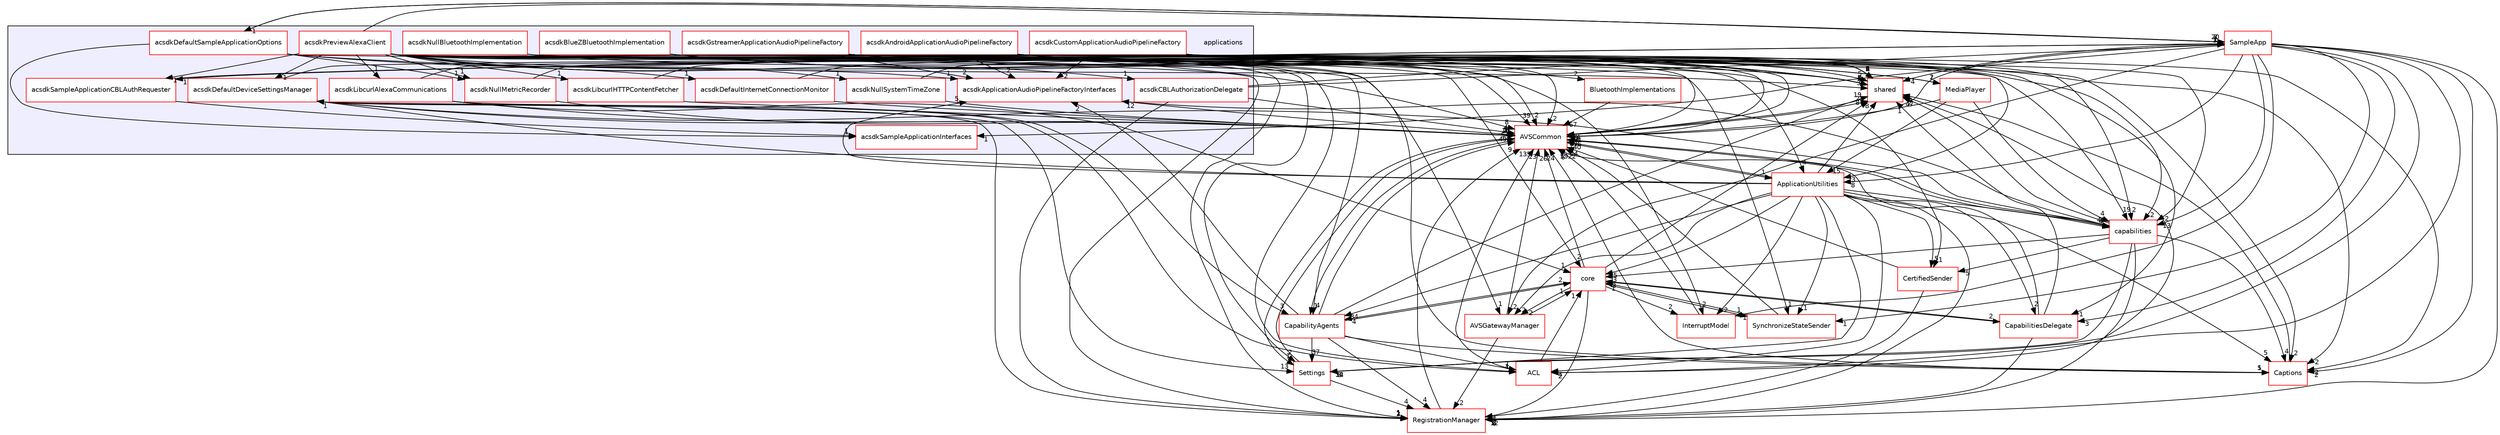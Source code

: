digraph "/workplace/avs-device-sdk/applications" {
  compound=true
  node [ fontsize="10", fontname="Helvetica"];
  edge [ labelfontsize="10", labelfontname="Helvetica"];
  subgraph clusterdir_a6e4fee11f07c3b70486e88fe92cbbdc {
    graph [ bgcolor="#eeeeff", pencolor="black", label="" URL="dir_a6e4fee11f07c3b70486e88fe92cbbdc.html"];
    dir_a6e4fee11f07c3b70486e88fe92cbbdc [shape=plaintext label="applications"];
    dir_1cf53dd7f9966fe965530490bbad7057 [shape=box label="acsdkAndroidApplicationAudioPipelineFactory" color="red" fillcolor="white" style="filled" URL="dir_1cf53dd7f9966fe965530490bbad7057.html"];
    dir_5f7911d5aff7f3db61b81ea8d608701d [shape=box label="acsdkApplicationAudioPipelineFactoryInterfaces" color="red" fillcolor="white" style="filled" URL="dir_5f7911d5aff7f3db61b81ea8d608701d.html"];
    dir_6da513a35088d741074cab6b43d8e3f8 [shape=box label="acsdkBlueZBluetoothImplementation" color="red" fillcolor="white" style="filled" URL="dir_6da513a35088d741074cab6b43d8e3f8.html"];
    dir_364238d3763c18b6eab649c7e2690a5f [shape=box label="acsdkCBLAuthorizationDelegate" color="red" fillcolor="white" style="filled" URL="dir_364238d3763c18b6eab649c7e2690a5f.html"];
    dir_4db2804b83eeb6f824df12177a969a77 [shape=box label="acsdkCustomApplicationAudioPipelineFactory" color="red" fillcolor="white" style="filled" URL="dir_4db2804b83eeb6f824df12177a969a77.html"];
    dir_71f5bfcd0a5bab77daf39416ebe479fc [shape=box label="acsdkDefaultDeviceSettingsManager" color="red" fillcolor="white" style="filled" URL="dir_71f5bfcd0a5bab77daf39416ebe479fc.html"];
    dir_2b1324aab7372507d5b1023e15ff82ed [shape=box label="acsdkDefaultInternetConnectionMonitor" color="red" fillcolor="white" style="filled" URL="dir_2b1324aab7372507d5b1023e15ff82ed.html"];
    dir_d6da89875b90c7534db985b27b13c6a1 [shape=box label="acsdkDefaultSampleApplicationOptions" color="red" fillcolor="white" style="filled" URL="dir_d6da89875b90c7534db985b27b13c6a1.html"];
    dir_c1b37f1635fc8a7f15912cfd50e93f5b [shape=box label="acsdkGstreamerApplicationAudioPipelineFactory" color="red" fillcolor="white" style="filled" URL="dir_c1b37f1635fc8a7f15912cfd50e93f5b.html"];
    dir_dd3a3f4bad9cc2f3e4d0c1debdf7be7c [shape=box label="acsdkLibcurlAlexaCommunications" color="red" fillcolor="white" style="filled" URL="dir_dd3a3f4bad9cc2f3e4d0c1debdf7be7c.html"];
    dir_3331e98c94e2b3a45d3ee3dc3c4ccbde [shape=box label="acsdkLibcurlHTTPContentFetcher" color="red" fillcolor="white" style="filled" URL="dir_3331e98c94e2b3a45d3ee3dc3c4ccbde.html"];
    dir_e02d16e41de87394e4c037287f420699 [shape=box label="acsdkNullBluetoothImplementation" color="red" fillcolor="white" style="filled" URL="dir_e02d16e41de87394e4c037287f420699.html"];
    dir_3173ae89296cd01bbdb6a501d675bdf6 [shape=box label="acsdkNullMetricRecorder" color="red" fillcolor="white" style="filled" URL="dir_3173ae89296cd01bbdb6a501d675bdf6.html"];
    dir_173ea26d5505b4a0e92ec4de82bbd352 [shape=box label="acsdkNullSystemTimeZone" color="red" fillcolor="white" style="filled" URL="dir_173ea26d5505b4a0e92ec4de82bbd352.html"];
    dir_62711260edc4e066c7f76e6799d8392c [shape=box label="acsdkPreviewAlexaClient" color="red" fillcolor="white" style="filled" URL="dir_62711260edc4e066c7f76e6799d8392c.html"];
    dir_9ccf9315b0a27650f0f760a264808e11 [shape=box label="acsdkSampleApplicationCBLAuthRequester" color="red" fillcolor="white" style="filled" URL="dir_9ccf9315b0a27650f0f760a264808e11.html"];
    dir_0c573f6f99f98abb37dc81ba5bc6038c [shape=box label="acsdkSampleApplicationInterfaces" color="red" fillcolor="white" style="filled" URL="dir_0c573f6f99f98abb37dc81ba5bc6038c.html"];
  }
  dir_9982052f7ce695d12571567315b2fafa [shape=box label="shared" fillcolor="white" style="filled" color="red" URL="dir_9982052f7ce695d12571567315b2fafa.html"];
  dir_69fa8d0f4fee2820ffc8601fbf428b42 [shape=box label="SampleApp" fillcolor="white" style="filled" color="red" URL="dir_69fa8d0f4fee2820ffc8601fbf428b42.html"];
  dir_748b5abbb33df61eda67007924a1a0cb [shape=box label="ApplicationUtilities" fillcolor="white" style="filled" color="red" URL="dir_748b5abbb33df61eda67007924a1a0cb.html"];
  dir_7cf910bd1d7603f12ef47ff650cec893 [shape=box label="CapabilityAgents" fillcolor="white" style="filled" color="red" URL="dir_7cf910bd1d7603f12ef47ff650cec893.html"];
  dir_de0e77330fd0ab33359e90b501923c8e [shape=box label="Captions" fillcolor="white" style="filled" color="red" URL="dir_de0e77330fd0ab33359e90b501923c8e.html"];
  dir_cf27311ab9f4263eef70b28364b95692 [shape=box label="CertifiedSender" fillcolor="white" style="filled" color="red" URL="dir_cf27311ab9f4263eef70b28364b95692.html"];
  dir_9d34932954f3d83257e5e12e3f421a72 [shape=box label="MediaPlayer" fillcolor="white" style="filled" color="red" URL="dir_9d34932954f3d83257e5e12e3f421a72.html"];
  dir_8ae0dd75af039a94f4269584fb8eef13 [shape=box label="Settings" fillcolor="white" style="filled" color="red" URL="dir_8ae0dd75af039a94f4269584fb8eef13.html"];
  dir_b1dfedc9efa610ba8c818c30206ff41f [shape=box label="ACL" fillcolor="white" style="filled" color="red" URL="dir_b1dfedc9efa610ba8c818c30206ff41f.html"];
  dir_13e65effb2bde530b17b3d5eefcd0266 [shape=box label="AVSCommon" fillcolor="white" style="filled" color="red" URL="dir_13e65effb2bde530b17b3d5eefcd0266.html"];
  dir_b14333b5607b47fe7356eaa790107bd3 [shape=box label="RegistrationManager" fillcolor="white" style="filled" color="red" URL="dir_b14333b5607b47fe7356eaa790107bd3.html"];
  dir_393484519c59ac99088674c9b5ebc5b9 [shape=box label="AVSGatewayManager" fillcolor="white" style="filled" color="red" URL="dir_393484519c59ac99088674c9b5ebc5b9.html"];
  dir_4270bfced15e0e73154b13468c7c9ad9 [shape=box label="core" fillcolor="white" style="filled" color="red" URL="dir_4270bfced15e0e73154b13468c7c9ad9.html"];
  dir_1da5878b5eab0954316ec5377b4b3029 [shape=box label="InterruptModel" fillcolor="white" style="filled" color="red" URL="dir_1da5878b5eab0954316ec5377b4b3029.html"];
  dir_55f1e16e469d547c636a522dac21b8a1 [shape=box label="capabilities" fillcolor="white" style="filled" color="red" URL="dir_55f1e16e469d547c636a522dac21b8a1.html"];
  dir_3bb03bb8f5c109658007b64753c5da0f [shape=box label="SynchronizeStateSender" fillcolor="white" style="filled" color="red" URL="dir_3bb03bb8f5c109658007b64753c5da0f.html"];
  dir_27114e8c504df5f4609f20f7d28eb6fc [shape=box label="BluetoothImplementations" fillcolor="white" style="filled" color="red" URL="dir_27114e8c504df5f4609f20f7d28eb6fc.html"];
  dir_924a657fe36215a0159270de1b610651 [shape=box label="CapabilitiesDelegate" fillcolor="white" style="filled" color="red" URL="dir_924a657fe36215a0159270de1b610651.html"];
  dir_9982052f7ce695d12571567315b2fafa->dir_13e65effb2bde530b17b3d5eefcd0266 [headlabel="14", labeldistance=1.5 headhref="dir_000549_000017.html"];
  dir_69fa8d0f4fee2820ffc8601fbf428b42->dir_0c573f6f99f98abb37dc81ba5bc6038c [headlabel="1", labeldistance=1.5 headhref="dir_000101_000094.html"];
  dir_69fa8d0f4fee2820ffc8601fbf428b42->dir_9982052f7ce695d12571567315b2fafa [headlabel="4", labeldistance=1.5 headhref="dir_000101_000549.html"];
  dir_69fa8d0f4fee2820ffc8601fbf428b42->dir_748b5abbb33df61eda67007924a1a0cb [headlabel="8", labeldistance=1.5 headhref="dir_000101_000097.html"];
  dir_69fa8d0f4fee2820ffc8601fbf428b42->dir_de0e77330fd0ab33359e90b501923c8e [headlabel="2", labeldistance=1.5 headhref="dir_000101_000400.html"];
  dir_69fa8d0f4fee2820ffc8601fbf428b42->dir_8ae0dd75af039a94f4269584fb8eef13 [headlabel="12", labeldistance=1.5 headhref="dir_000101_000539.html"];
  dir_69fa8d0f4fee2820ffc8601fbf428b42->dir_b1dfedc9efa610ba8c818c30206ff41f [headlabel="2", labeldistance=1.5 headhref="dir_000101_000000.html"];
  dir_69fa8d0f4fee2820ffc8601fbf428b42->dir_13e65effb2bde530b17b3d5eefcd0266 [headlabel="131", labeldistance=1.5 headhref="dir_000101_000017.html"];
  dir_69fa8d0f4fee2820ffc8601fbf428b42->dir_b14333b5607b47fe7356eaa790107bd3 [headlabel="6", labeldistance=1.5 headhref="dir_000101_000524.html"];
  dir_69fa8d0f4fee2820ffc8601fbf428b42->dir_393484519c59ac99088674c9b5ebc5b9 [headlabel="2", labeldistance=1.5 headhref="dir_000101_000229.html"];
  dir_69fa8d0f4fee2820ffc8601fbf428b42->dir_d6da89875b90c7534db985b27b13c6a1 [headlabel="1", labeldistance=1.5 headhref="dir_000101_000066.html"];
  dir_69fa8d0f4fee2820ffc8601fbf428b42->dir_1da5878b5eab0954316ec5377b4b3029 [headlabel="1", labeldistance=1.5 headhref="dir_000101_000465.html"];
  dir_69fa8d0f4fee2820ffc8601fbf428b42->dir_55f1e16e469d547c636a522dac21b8a1 [headlabel="13", labeldistance=1.5 headhref="dir_000101_000133.html"];
  dir_69fa8d0f4fee2820ffc8601fbf428b42->dir_3bb03bb8f5c109658007b64753c5da0f [headlabel="1", labeldistance=1.5 headhref="dir_000101_000600.html"];
  dir_69fa8d0f4fee2820ffc8601fbf428b42->dir_924a657fe36215a0159270de1b610651 [headlabel="3", labeldistance=1.5 headhref="dir_000101_000009.html"];
  dir_69fa8d0f4fee2820ffc8601fbf428b42->dir_9ccf9315b0a27650f0f760a264808e11 [headlabel="1", labeldistance=1.5 headhref="dir_000101_000090.html"];
  dir_748b5abbb33df61eda67007924a1a0cb->dir_9982052f7ce695d12571567315b2fafa [headlabel="8", labeldistance=1.5 headhref="dir_000097_000549.html"];
  dir_748b5abbb33df61eda67007924a1a0cb->dir_7cf910bd1d7603f12ef47ff650cec893 [headlabel="34", labeldistance=1.5 headhref="dir_000097_000328.html"];
  dir_748b5abbb33df61eda67007924a1a0cb->dir_71f5bfcd0a5bab77daf39416ebe479fc [headlabel="1", labeldistance=1.5 headhref="dir_000097_000058.html"];
  dir_748b5abbb33df61eda67007924a1a0cb->dir_5f7911d5aff7f3db61b81ea8d608701d [headlabel="5", labeldistance=1.5 headhref="dir_000097_000041.html"];
  dir_748b5abbb33df61eda67007924a1a0cb->dir_de0e77330fd0ab33359e90b501923c8e [headlabel="5", labeldistance=1.5 headhref="dir_000097_000400.html"];
  dir_748b5abbb33df61eda67007924a1a0cb->dir_cf27311ab9f4263eef70b28364b95692 [headlabel="5", labeldistance=1.5 headhref="dir_000097_000415.html"];
  dir_748b5abbb33df61eda67007924a1a0cb->dir_8ae0dd75af039a94f4269584fb8eef13 [headlabel="3", labeldistance=1.5 headhref="dir_000097_000539.html"];
  dir_748b5abbb33df61eda67007924a1a0cb->dir_b1dfedc9efa610ba8c818c30206ff41f [headlabel="4", labeldistance=1.5 headhref="dir_000097_000000.html"];
  dir_748b5abbb33df61eda67007924a1a0cb->dir_13e65effb2bde530b17b3d5eefcd0266 [headlabel="140", labeldistance=1.5 headhref="dir_000097_000017.html"];
  dir_748b5abbb33df61eda67007924a1a0cb->dir_b14333b5607b47fe7356eaa790107bd3 [headlabel="3", labeldistance=1.5 headhref="dir_000097_000524.html"];
  dir_748b5abbb33df61eda67007924a1a0cb->dir_393484519c59ac99088674c9b5ebc5b9 [headlabel="2", labeldistance=1.5 headhref="dir_000097_000229.html"];
  dir_748b5abbb33df61eda67007924a1a0cb->dir_4270bfced15e0e73154b13468c7c9ad9 [headlabel="5", labeldistance=1.5 headhref="dir_000097_000426.html"];
  dir_748b5abbb33df61eda67007924a1a0cb->dir_1da5878b5eab0954316ec5377b4b3029 [headlabel="2", labeldistance=1.5 headhref="dir_000097_000465.html"];
  dir_748b5abbb33df61eda67007924a1a0cb->dir_55f1e16e469d547c636a522dac21b8a1 [headlabel="40", labeldistance=1.5 headhref="dir_000097_000133.html"];
  dir_748b5abbb33df61eda67007924a1a0cb->dir_3bb03bb8f5c109658007b64753c5da0f [headlabel="1", labeldistance=1.5 headhref="dir_000097_000600.html"];
  dir_748b5abbb33df61eda67007924a1a0cb->dir_924a657fe36215a0159270de1b610651 [headlabel="2", labeldistance=1.5 headhref="dir_000097_000009.html"];
  dir_dd3a3f4bad9cc2f3e4d0c1debdf7be7c->dir_9982052f7ce695d12571567315b2fafa [headlabel="6", labeldistance=1.5 headhref="dir_000070_000549.html"];
  dir_dd3a3f4bad9cc2f3e4d0c1debdf7be7c->dir_b1dfedc9efa610ba8c818c30206ff41f [headlabel="4", labeldistance=1.5 headhref="dir_000070_000000.html"];
  dir_dd3a3f4bad9cc2f3e4d0c1debdf7be7c->dir_13e65effb2bde530b17b3d5eefcd0266 [headlabel="7", labeldistance=1.5 headhref="dir_000070_000017.html"];
  dir_dd3a3f4bad9cc2f3e4d0c1debdf7be7c->dir_4270bfced15e0e73154b13468c7c9ad9 [headlabel="1", labeldistance=1.5 headhref="dir_000070_000426.html"];
  dir_7cf910bd1d7603f12ef47ff650cec893->dir_9982052f7ce695d12571567315b2fafa [headlabel="19", labeldistance=1.5 headhref="dir_000328_000549.html"];
  dir_7cf910bd1d7603f12ef47ff650cec893->dir_5f7911d5aff7f3db61b81ea8d608701d [headlabel="2", labeldistance=1.5 headhref="dir_000328_000041.html"];
  dir_7cf910bd1d7603f12ef47ff650cec893->dir_de0e77330fd0ab33359e90b501923c8e [headlabel="5", labeldistance=1.5 headhref="dir_000328_000400.html"];
  dir_7cf910bd1d7603f12ef47ff650cec893->dir_8ae0dd75af039a94f4269584fb8eef13 [headlabel="37", labeldistance=1.5 headhref="dir_000328_000539.html"];
  dir_7cf910bd1d7603f12ef47ff650cec893->dir_b1dfedc9efa610ba8c818c30206ff41f [headlabel="1", labeldistance=1.5 headhref="dir_000328_000000.html"];
  dir_7cf910bd1d7603f12ef47ff650cec893->dir_13e65effb2bde530b17b3d5eefcd0266 [headlabel="498", labeldistance=1.5 headhref="dir_000328_000017.html"];
  dir_7cf910bd1d7603f12ef47ff650cec893->dir_b14333b5607b47fe7356eaa790107bd3 [headlabel="4", labeldistance=1.5 headhref="dir_000328_000524.html"];
  dir_7cf910bd1d7603f12ef47ff650cec893->dir_4270bfced15e0e73154b13468c7c9ad9 [headlabel="2", labeldistance=1.5 headhref="dir_000328_000426.html"];
  dir_364238d3763c18b6eab649c7e2690a5f->dir_9982052f7ce695d12571567315b2fafa [headlabel="3", labeldistance=1.5 headhref="dir_000054_000549.html"];
  dir_364238d3763c18b6eab649c7e2690a5f->dir_69fa8d0f4fee2820ffc8601fbf428b42 [headlabel="3", labeldistance=1.5 headhref="dir_000054_000101.html"];
  dir_364238d3763c18b6eab649c7e2690a5f->dir_13e65effb2bde530b17b3d5eefcd0266 [headlabel="4", labeldistance=1.5 headhref="dir_000054_000017.html"];
  dir_364238d3763c18b6eab649c7e2690a5f->dir_b14333b5607b47fe7356eaa790107bd3 [headlabel="1", labeldistance=1.5 headhref="dir_000054_000524.html"];
  dir_71f5bfcd0a5bab77daf39416ebe479fc->dir_9982052f7ce695d12571567315b2fafa [headlabel="3", labeldistance=1.5 headhref="dir_000058_000549.html"];
  dir_71f5bfcd0a5bab77daf39416ebe479fc->dir_7cf910bd1d7603f12ef47ff650cec893 [headlabel="3", labeldistance=1.5 headhref="dir_000058_000328.html"];
  dir_71f5bfcd0a5bab77daf39416ebe479fc->dir_8ae0dd75af039a94f4269584fb8eef13 [headlabel="13", labeldistance=1.5 headhref="dir_000058_000539.html"];
  dir_71f5bfcd0a5bab77daf39416ebe479fc->dir_13e65effb2bde530b17b3d5eefcd0266 [headlabel="10", labeldistance=1.5 headhref="dir_000058_000017.html"];
  dir_71f5bfcd0a5bab77daf39416ebe479fc->dir_b14333b5607b47fe7356eaa790107bd3 [headlabel="2", labeldistance=1.5 headhref="dir_000058_000524.html"];
  dir_71f5bfcd0a5bab77daf39416ebe479fc->dir_55f1e16e469d547c636a522dac21b8a1 [headlabel="3", labeldistance=1.5 headhref="dir_000058_000133.html"];
  dir_5f7911d5aff7f3db61b81ea8d608701d->dir_13e65effb2bde530b17b3d5eefcd0266 [headlabel="5", labeldistance=1.5 headhref="dir_000041_000017.html"];
  dir_4db2804b83eeb6f824df12177a969a77->dir_9982052f7ce695d12571567315b2fafa [headlabel="5", labeldistance=1.5 headhref="dir_000032_000549.html"];
  dir_4db2804b83eeb6f824df12177a969a77->dir_5f7911d5aff7f3db61b81ea8d608701d [headlabel="2", labeldistance=1.5 headhref="dir_000032_000041.html"];
  dir_4db2804b83eeb6f824df12177a969a77->dir_de0e77330fd0ab33359e90b501923c8e [headlabel="2", labeldistance=1.5 headhref="dir_000032_000400.html"];
  dir_4db2804b83eeb6f824df12177a969a77->dir_13e65effb2bde530b17b3d5eefcd0266 [headlabel="9", labeldistance=1.5 headhref="dir_000032_000017.html"];
  dir_4db2804b83eeb6f824df12177a969a77->dir_55f1e16e469d547c636a522dac21b8a1 [headlabel="2", labeldistance=1.5 headhref="dir_000032_000133.html"];
  dir_de0e77330fd0ab33359e90b501923c8e->dir_9982052f7ce695d12571567315b2fafa [headlabel="4", labeldistance=1.5 headhref="dir_000400_000549.html"];
  dir_de0e77330fd0ab33359e90b501923c8e->dir_13e65effb2bde530b17b3d5eefcd0266 [headlabel="24", labeldistance=1.5 headhref="dir_000400_000017.html"];
  dir_cf27311ab9f4263eef70b28364b95692->dir_13e65effb2bde530b17b3d5eefcd0266 [headlabel="24", labeldistance=1.5 headhref="dir_000415_000017.html"];
  dir_cf27311ab9f4263eef70b28364b95692->dir_b14333b5607b47fe7356eaa790107bd3 [headlabel="5", labeldistance=1.5 headhref="dir_000415_000524.html"];
  dir_9d34932954f3d83257e5e12e3f421a72->dir_748b5abbb33df61eda67007924a1a0cb [headlabel="15", labeldistance=1.5 headhref="dir_000494_000097.html"];
  dir_9d34932954f3d83257e5e12e3f421a72->dir_13e65effb2bde530b17b3d5eefcd0266 [headlabel="78", labeldistance=1.5 headhref="dir_000494_000017.html"];
  dir_9d34932954f3d83257e5e12e3f421a72->dir_55f1e16e469d547c636a522dac21b8a1 [headlabel="4", labeldistance=1.5 headhref="dir_000494_000133.html"];
  dir_8ae0dd75af039a94f4269584fb8eef13->dir_13e65effb2bde530b17b3d5eefcd0266 [headlabel="54", labeldistance=1.5 headhref="dir_000539_000017.html"];
  dir_8ae0dd75af039a94f4269584fb8eef13->dir_b14333b5607b47fe7356eaa790107bd3 [headlabel="4", labeldistance=1.5 headhref="dir_000539_000524.html"];
  dir_b1dfedc9efa610ba8c818c30206ff41f->dir_9982052f7ce695d12571567315b2fafa [headlabel="2", labeldistance=1.5 headhref="dir_000000_000549.html"];
  dir_b1dfedc9efa610ba8c818c30206ff41f->dir_13e65effb2bde530b17b3d5eefcd0266 [headlabel="135", labeldistance=1.5 headhref="dir_000000_000017.html"];
  dir_b1dfedc9efa610ba8c818c30206ff41f->dir_4270bfced15e0e73154b13468c7c9ad9 [headlabel="1", labeldistance=1.5 headhref="dir_000000_000426.html"];
  dir_2b1324aab7372507d5b1023e15ff82ed->dir_9982052f7ce695d12571567315b2fafa [headlabel="2", labeldistance=1.5 headhref="dir_000062_000549.html"];
  dir_2b1324aab7372507d5b1023e15ff82ed->dir_13e65effb2bde530b17b3d5eefcd0266 [headlabel="3", labeldistance=1.5 headhref="dir_000062_000017.html"];
  dir_13e65effb2bde530b17b3d5eefcd0266->dir_9982052f7ce695d12571567315b2fafa [headlabel="2", labeldistance=1.5 headhref="dir_000017_000549.html"];
  dir_13e65effb2bde530b17b3d5eefcd0266->dir_748b5abbb33df61eda67007924a1a0cb [headlabel="1", labeldistance=1.5 headhref="dir_000017_000097.html"];
  dir_13e65effb2bde530b17b3d5eefcd0266->dir_7cf910bd1d7603f12ef47ff650cec893 [headlabel="1", labeldistance=1.5 headhref="dir_000017_000328.html"];
  dir_13e65effb2bde530b17b3d5eefcd0266->dir_8ae0dd75af039a94f4269584fb8eef13 [headlabel="1", labeldistance=1.5 headhref="dir_000017_000539.html"];
  dir_13e65effb2bde530b17b3d5eefcd0266->dir_55f1e16e469d547c636a522dac21b8a1 [headlabel="4", labeldistance=1.5 headhref="dir_000017_000133.html"];
  dir_1cf53dd7f9966fe965530490bbad7057->dir_9982052f7ce695d12571567315b2fafa [headlabel="5", labeldistance=1.5 headhref="dir_000029_000549.html"];
  dir_1cf53dd7f9966fe965530490bbad7057->dir_748b5abbb33df61eda67007924a1a0cb [headlabel="3", labeldistance=1.5 headhref="dir_000029_000097.html"];
  dir_1cf53dd7f9966fe965530490bbad7057->dir_5f7911d5aff7f3db61b81ea8d608701d [headlabel="2", labeldistance=1.5 headhref="dir_000029_000041.html"];
  dir_1cf53dd7f9966fe965530490bbad7057->dir_de0e77330fd0ab33359e90b501923c8e [headlabel="2", labeldistance=1.5 headhref="dir_000029_000400.html"];
  dir_1cf53dd7f9966fe965530490bbad7057->dir_9d34932954f3d83257e5e12e3f421a72 [headlabel="2", labeldistance=1.5 headhref="dir_000029_000494.html"];
  dir_1cf53dd7f9966fe965530490bbad7057->dir_13e65effb2bde530b17b3d5eefcd0266 [headlabel="9", labeldistance=1.5 headhref="dir_000029_000017.html"];
  dir_1cf53dd7f9966fe965530490bbad7057->dir_55f1e16e469d547c636a522dac21b8a1 [headlabel="2", labeldistance=1.5 headhref="dir_000029_000133.html"];
  dir_b14333b5607b47fe7356eaa790107bd3->dir_13e65effb2bde530b17b3d5eefcd0266 [headlabel="9", labeldistance=1.5 headhref="dir_000524_000017.html"];
  dir_393484519c59ac99088674c9b5ebc5b9->dir_13e65effb2bde530b17b3d5eefcd0266 [headlabel="23", labeldistance=1.5 headhref="dir_000229_000017.html"];
  dir_393484519c59ac99088674c9b5ebc5b9->dir_b14333b5607b47fe7356eaa790107bd3 [headlabel="2", labeldistance=1.5 headhref="dir_000229_000524.html"];
  dir_393484519c59ac99088674c9b5ebc5b9->dir_4270bfced15e0e73154b13468c7c9ad9 [headlabel="1", labeldistance=1.5 headhref="dir_000229_000426.html"];
  dir_4270bfced15e0e73154b13468c7c9ad9->dir_9982052f7ce695d12571567315b2fafa [headlabel="8", labeldistance=1.5 headhref="dir_000426_000549.html"];
  dir_4270bfced15e0e73154b13468c7c9ad9->dir_7cf910bd1d7603f12ef47ff650cec893 [headlabel="4", labeldistance=1.5 headhref="dir_000426_000328.html"];
  dir_4270bfced15e0e73154b13468c7c9ad9->dir_13e65effb2bde530b17b3d5eefcd0266 [headlabel="26", labeldistance=1.5 headhref="dir_000426_000017.html"];
  dir_4270bfced15e0e73154b13468c7c9ad9->dir_b14333b5607b47fe7356eaa790107bd3 [headlabel="1", labeldistance=1.5 headhref="dir_000426_000524.html"];
  dir_4270bfced15e0e73154b13468c7c9ad9->dir_393484519c59ac99088674c9b5ebc5b9 [headlabel="2", labeldistance=1.5 headhref="dir_000426_000229.html"];
  dir_4270bfced15e0e73154b13468c7c9ad9->dir_1da5878b5eab0954316ec5377b4b3029 [headlabel="2", labeldistance=1.5 headhref="dir_000426_000465.html"];
  dir_4270bfced15e0e73154b13468c7c9ad9->dir_3bb03bb8f5c109658007b64753c5da0f [headlabel="1", labeldistance=1.5 headhref="dir_000426_000600.html"];
  dir_4270bfced15e0e73154b13468c7c9ad9->dir_924a657fe36215a0159270de1b610651 [headlabel="2", labeldistance=1.5 headhref="dir_000426_000009.html"];
  dir_62711260edc4e066c7f76e6799d8392c->dir_9982052f7ce695d12571567315b2fafa [headlabel="7", labeldistance=1.5 headhref="dir_000086_000549.html"];
  dir_62711260edc4e066c7f76e6799d8392c->dir_69fa8d0f4fee2820ffc8601fbf428b42 [headlabel="20", labeldistance=1.5 headhref="dir_000086_000101.html"];
  dir_62711260edc4e066c7f76e6799d8392c->dir_748b5abbb33df61eda67007924a1a0cb [headlabel="4", labeldistance=1.5 headhref="dir_000086_000097.html"];
  dir_62711260edc4e066c7f76e6799d8392c->dir_dd3a3f4bad9cc2f3e4d0c1debdf7be7c [headlabel="1", labeldistance=1.5 headhref="dir_000086_000070.html"];
  dir_62711260edc4e066c7f76e6799d8392c->dir_7cf910bd1d7603f12ef47ff650cec893 [headlabel="4", labeldistance=1.5 headhref="dir_000086_000328.html"];
  dir_62711260edc4e066c7f76e6799d8392c->dir_364238d3763c18b6eab649c7e2690a5f [headlabel="1", labeldistance=1.5 headhref="dir_000086_000054.html"];
  dir_62711260edc4e066c7f76e6799d8392c->dir_71f5bfcd0a5bab77daf39416ebe479fc [headlabel="1", labeldistance=1.5 headhref="dir_000086_000058.html"];
  dir_62711260edc4e066c7f76e6799d8392c->dir_5f7911d5aff7f3db61b81ea8d608701d [headlabel="1", labeldistance=1.5 headhref="dir_000086_000041.html"];
  dir_62711260edc4e066c7f76e6799d8392c->dir_de0e77330fd0ab33359e90b501923c8e [headlabel="1", labeldistance=1.5 headhref="dir_000086_000400.html"];
  dir_62711260edc4e066c7f76e6799d8392c->dir_cf27311ab9f4263eef70b28364b95692 [headlabel="1", labeldistance=1.5 headhref="dir_000086_000415.html"];
  dir_62711260edc4e066c7f76e6799d8392c->dir_8ae0dd75af039a94f4269584fb8eef13 [headlabel="2", labeldistance=1.5 headhref="dir_000086_000539.html"];
  dir_62711260edc4e066c7f76e6799d8392c->dir_b1dfedc9efa610ba8c818c30206ff41f [headlabel="1", labeldistance=1.5 headhref="dir_000086_000000.html"];
  dir_62711260edc4e066c7f76e6799d8392c->dir_2b1324aab7372507d5b1023e15ff82ed [headlabel="1", labeldistance=1.5 headhref="dir_000086_000062.html"];
  dir_62711260edc4e066c7f76e6799d8392c->dir_13e65effb2bde530b17b3d5eefcd0266 [headlabel="39", labeldistance=1.5 headhref="dir_000086_000017.html"];
  dir_62711260edc4e066c7f76e6799d8392c->dir_b14333b5607b47fe7356eaa790107bd3 [headlabel="1", labeldistance=1.5 headhref="dir_000086_000524.html"];
  dir_62711260edc4e066c7f76e6799d8392c->dir_393484519c59ac99088674c9b5ebc5b9 [headlabel="1", labeldistance=1.5 headhref="dir_000086_000229.html"];
  dir_62711260edc4e066c7f76e6799d8392c->dir_4270bfced15e0e73154b13468c7c9ad9 [headlabel="2", labeldistance=1.5 headhref="dir_000086_000426.html"];
  dir_62711260edc4e066c7f76e6799d8392c->dir_173ea26d5505b4a0e92ec4de82bbd352 [headlabel="1", labeldistance=1.5 headhref="dir_000086_000082.html"];
  dir_62711260edc4e066c7f76e6799d8392c->dir_1da5878b5eab0954316ec5377b4b3029 [headlabel="2", labeldistance=1.5 headhref="dir_000086_000465.html"];
  dir_62711260edc4e066c7f76e6799d8392c->dir_55f1e16e469d547c636a522dac21b8a1 [headlabel="19", labeldistance=1.5 headhref="dir_000086_000133.html"];
  dir_62711260edc4e066c7f76e6799d8392c->dir_3bb03bb8f5c109658007b64753c5da0f [headlabel="1", labeldistance=1.5 headhref="dir_000086_000600.html"];
  dir_62711260edc4e066c7f76e6799d8392c->dir_3331e98c94e2b3a45d3ee3dc3c4ccbde [headlabel="1", labeldistance=1.5 headhref="dir_000086_000074.html"];
  dir_62711260edc4e066c7f76e6799d8392c->dir_3173ae89296cd01bbdb6a501d675bdf6 [headlabel="1", labeldistance=1.5 headhref="dir_000086_000078.html"];
  dir_62711260edc4e066c7f76e6799d8392c->dir_924a657fe36215a0159270de1b610651 [headlabel="1", labeldistance=1.5 headhref="dir_000086_000009.html"];
  dir_62711260edc4e066c7f76e6799d8392c->dir_9ccf9315b0a27650f0f760a264808e11 [headlabel="1", labeldistance=1.5 headhref="dir_000086_000090.html"];
  dir_e02d16e41de87394e4c037287f420699->dir_9982052f7ce695d12571567315b2fafa [headlabel="3", labeldistance=1.5 headhref="dir_000049_000549.html"];
  dir_e02d16e41de87394e4c037287f420699->dir_13e65effb2bde530b17b3d5eefcd0266 [headlabel="2", labeldistance=1.5 headhref="dir_000049_000017.html"];
  dir_6da513a35088d741074cab6b43d8e3f8->dir_9982052f7ce695d12571567315b2fafa [headlabel="4", labeldistance=1.5 headhref="dir_000046_000549.html"];
  dir_6da513a35088d741074cab6b43d8e3f8->dir_13e65effb2bde530b17b3d5eefcd0266 [headlabel="2", labeldistance=1.5 headhref="dir_000046_000017.html"];
  dir_6da513a35088d741074cab6b43d8e3f8->dir_27114e8c504df5f4609f20f7d28eb6fc [headlabel="2", labeldistance=1.5 headhref="dir_000046_000237.html"];
  dir_173ea26d5505b4a0e92ec4de82bbd352->dir_9982052f7ce695d12571567315b2fafa [headlabel="2", labeldistance=1.5 headhref="dir_000082_000549.html"];
  dir_173ea26d5505b4a0e92ec4de82bbd352->dir_13e65effb2bde530b17b3d5eefcd0266 [headlabel="1", labeldistance=1.5 headhref="dir_000082_000017.html"];
  dir_1da5878b5eab0954316ec5377b4b3029->dir_13e65effb2bde530b17b3d5eefcd0266 [headlabel="6", labeldistance=1.5 headhref="dir_000465_000017.html"];
  dir_d6da89875b90c7534db985b27b13c6a1->dir_0c573f6f99f98abb37dc81ba5bc6038c [headlabel="1", labeldistance=1.5 headhref="dir_000066_000094.html"];
  dir_d6da89875b90c7534db985b27b13c6a1->dir_9982052f7ce695d12571567315b2fafa [headlabel="3", labeldistance=1.5 headhref="dir_000066_000549.html"];
  dir_d6da89875b90c7534db985b27b13c6a1->dir_69fa8d0f4fee2820ffc8601fbf428b42 [headlabel="3", labeldistance=1.5 headhref="dir_000066_000101.html"];
  dir_d6da89875b90c7534db985b27b13c6a1->dir_13e65effb2bde530b17b3d5eefcd0266 [headlabel="8", labeldistance=1.5 headhref="dir_000066_000017.html"];
  dir_d6da89875b90c7534db985b27b13c6a1->dir_b14333b5607b47fe7356eaa790107bd3 [headlabel="1", labeldistance=1.5 headhref="dir_000066_000524.html"];
  dir_d6da89875b90c7534db985b27b13c6a1->dir_3173ae89296cd01bbdb6a501d675bdf6 [headlabel="1", labeldistance=1.5 headhref="dir_000066_000078.html"];
  dir_55f1e16e469d547c636a522dac21b8a1->dir_9982052f7ce695d12571567315b2fafa [headlabel="47", labeldistance=1.5 headhref="dir_000133_000549.html"];
  dir_55f1e16e469d547c636a522dac21b8a1->dir_5f7911d5aff7f3db61b81ea8d608701d [headlabel="12", labeldistance=1.5 headhref="dir_000133_000041.html"];
  dir_55f1e16e469d547c636a522dac21b8a1->dir_de0e77330fd0ab33359e90b501923c8e [headlabel="4", labeldistance=1.5 headhref="dir_000133_000400.html"];
  dir_55f1e16e469d547c636a522dac21b8a1->dir_cf27311ab9f4263eef70b28364b95692 [headlabel="5", labeldistance=1.5 headhref="dir_000133_000415.html"];
  dir_55f1e16e469d547c636a522dac21b8a1->dir_8ae0dd75af039a94f4269584fb8eef13 [headlabel="34", labeldistance=1.5 headhref="dir_000133_000539.html"];
  dir_55f1e16e469d547c636a522dac21b8a1->dir_13e65effb2bde530b17b3d5eefcd0266 [headlabel="496", labeldistance=1.5 headhref="dir_000133_000017.html"];
  dir_55f1e16e469d547c636a522dac21b8a1->dir_b14333b5607b47fe7356eaa790107bd3 [headlabel="12", labeldistance=1.5 headhref="dir_000133_000524.html"];
  dir_55f1e16e469d547c636a522dac21b8a1->dir_4270bfced15e0e73154b13468c7c9ad9 [headlabel="3", labeldistance=1.5 headhref="dir_000133_000426.html"];
  dir_3bb03bb8f5c109658007b64753c5da0f->dir_13e65effb2bde530b17b3d5eefcd0266 [headlabel="22", labeldistance=1.5 headhref="dir_000600_000017.html"];
  dir_3bb03bb8f5c109658007b64753c5da0f->dir_4270bfced15e0e73154b13468c7c9ad9 [headlabel="1", labeldistance=1.5 headhref="dir_000600_000426.html"];
  dir_3331e98c94e2b3a45d3ee3dc3c4ccbde->dir_9982052f7ce695d12571567315b2fafa [headlabel="4", labeldistance=1.5 headhref="dir_000074_000549.html"];
  dir_3331e98c94e2b3a45d3ee3dc3c4ccbde->dir_13e65effb2bde530b17b3d5eefcd0266 [headlabel="2", labeldistance=1.5 headhref="dir_000074_000017.html"];
  dir_27114e8c504df5f4609f20f7d28eb6fc->dir_13e65effb2bde530b17b3d5eefcd0266 [headlabel="67", labeldistance=1.5 headhref="dir_000237_000017.html"];
  dir_3173ae89296cd01bbdb6a501d675bdf6->dir_9982052f7ce695d12571567315b2fafa [headlabel="2", labeldistance=1.5 headhref="dir_000078_000549.html"];
  dir_3173ae89296cd01bbdb6a501d675bdf6->dir_13e65effb2bde530b17b3d5eefcd0266 [headlabel="1", labeldistance=1.5 headhref="dir_000078_000017.html"];
  dir_924a657fe36215a0159270de1b610651->dir_9982052f7ce695d12571567315b2fafa [headlabel="1", labeldistance=1.5 headhref="dir_000009_000549.html"];
  dir_924a657fe36215a0159270de1b610651->dir_13e65effb2bde530b17b3d5eefcd0266 [headlabel="59", labeldistance=1.5 headhref="dir_000009_000017.html"];
  dir_924a657fe36215a0159270de1b610651->dir_b14333b5607b47fe7356eaa790107bd3 [headlabel="2", labeldistance=1.5 headhref="dir_000009_000524.html"];
  dir_924a657fe36215a0159270de1b610651->dir_4270bfced15e0e73154b13468c7c9ad9 [headlabel="3", labeldistance=1.5 headhref="dir_000009_000426.html"];
  dir_c1b37f1635fc8a7f15912cfd50e93f5b->dir_9982052f7ce695d12571567315b2fafa [headlabel="5", labeldistance=1.5 headhref="dir_000035_000549.html"];
  dir_c1b37f1635fc8a7f15912cfd50e93f5b->dir_5f7911d5aff7f3db61b81ea8d608701d [headlabel="2", labeldistance=1.5 headhref="dir_000035_000041.html"];
  dir_c1b37f1635fc8a7f15912cfd50e93f5b->dir_de0e77330fd0ab33359e90b501923c8e [headlabel="2", labeldistance=1.5 headhref="dir_000035_000400.html"];
  dir_c1b37f1635fc8a7f15912cfd50e93f5b->dir_9d34932954f3d83257e5e12e3f421a72 [headlabel="1", labeldistance=1.5 headhref="dir_000035_000494.html"];
  dir_c1b37f1635fc8a7f15912cfd50e93f5b->dir_13e65effb2bde530b17b3d5eefcd0266 [headlabel="9", labeldistance=1.5 headhref="dir_000035_000017.html"];
  dir_c1b37f1635fc8a7f15912cfd50e93f5b->dir_55f1e16e469d547c636a522dac21b8a1 [headlabel="2", labeldistance=1.5 headhref="dir_000035_000133.html"];
  dir_9ccf9315b0a27650f0f760a264808e11->dir_0c573f6f99f98abb37dc81ba5bc6038c [headlabel="1", labeldistance=1.5 headhref="dir_000090_000094.html"];
  dir_9ccf9315b0a27650f0f760a264808e11->dir_69fa8d0f4fee2820ffc8601fbf428b42 [headlabel="1", labeldistance=1.5 headhref="dir_000090_000101.html"];
}
